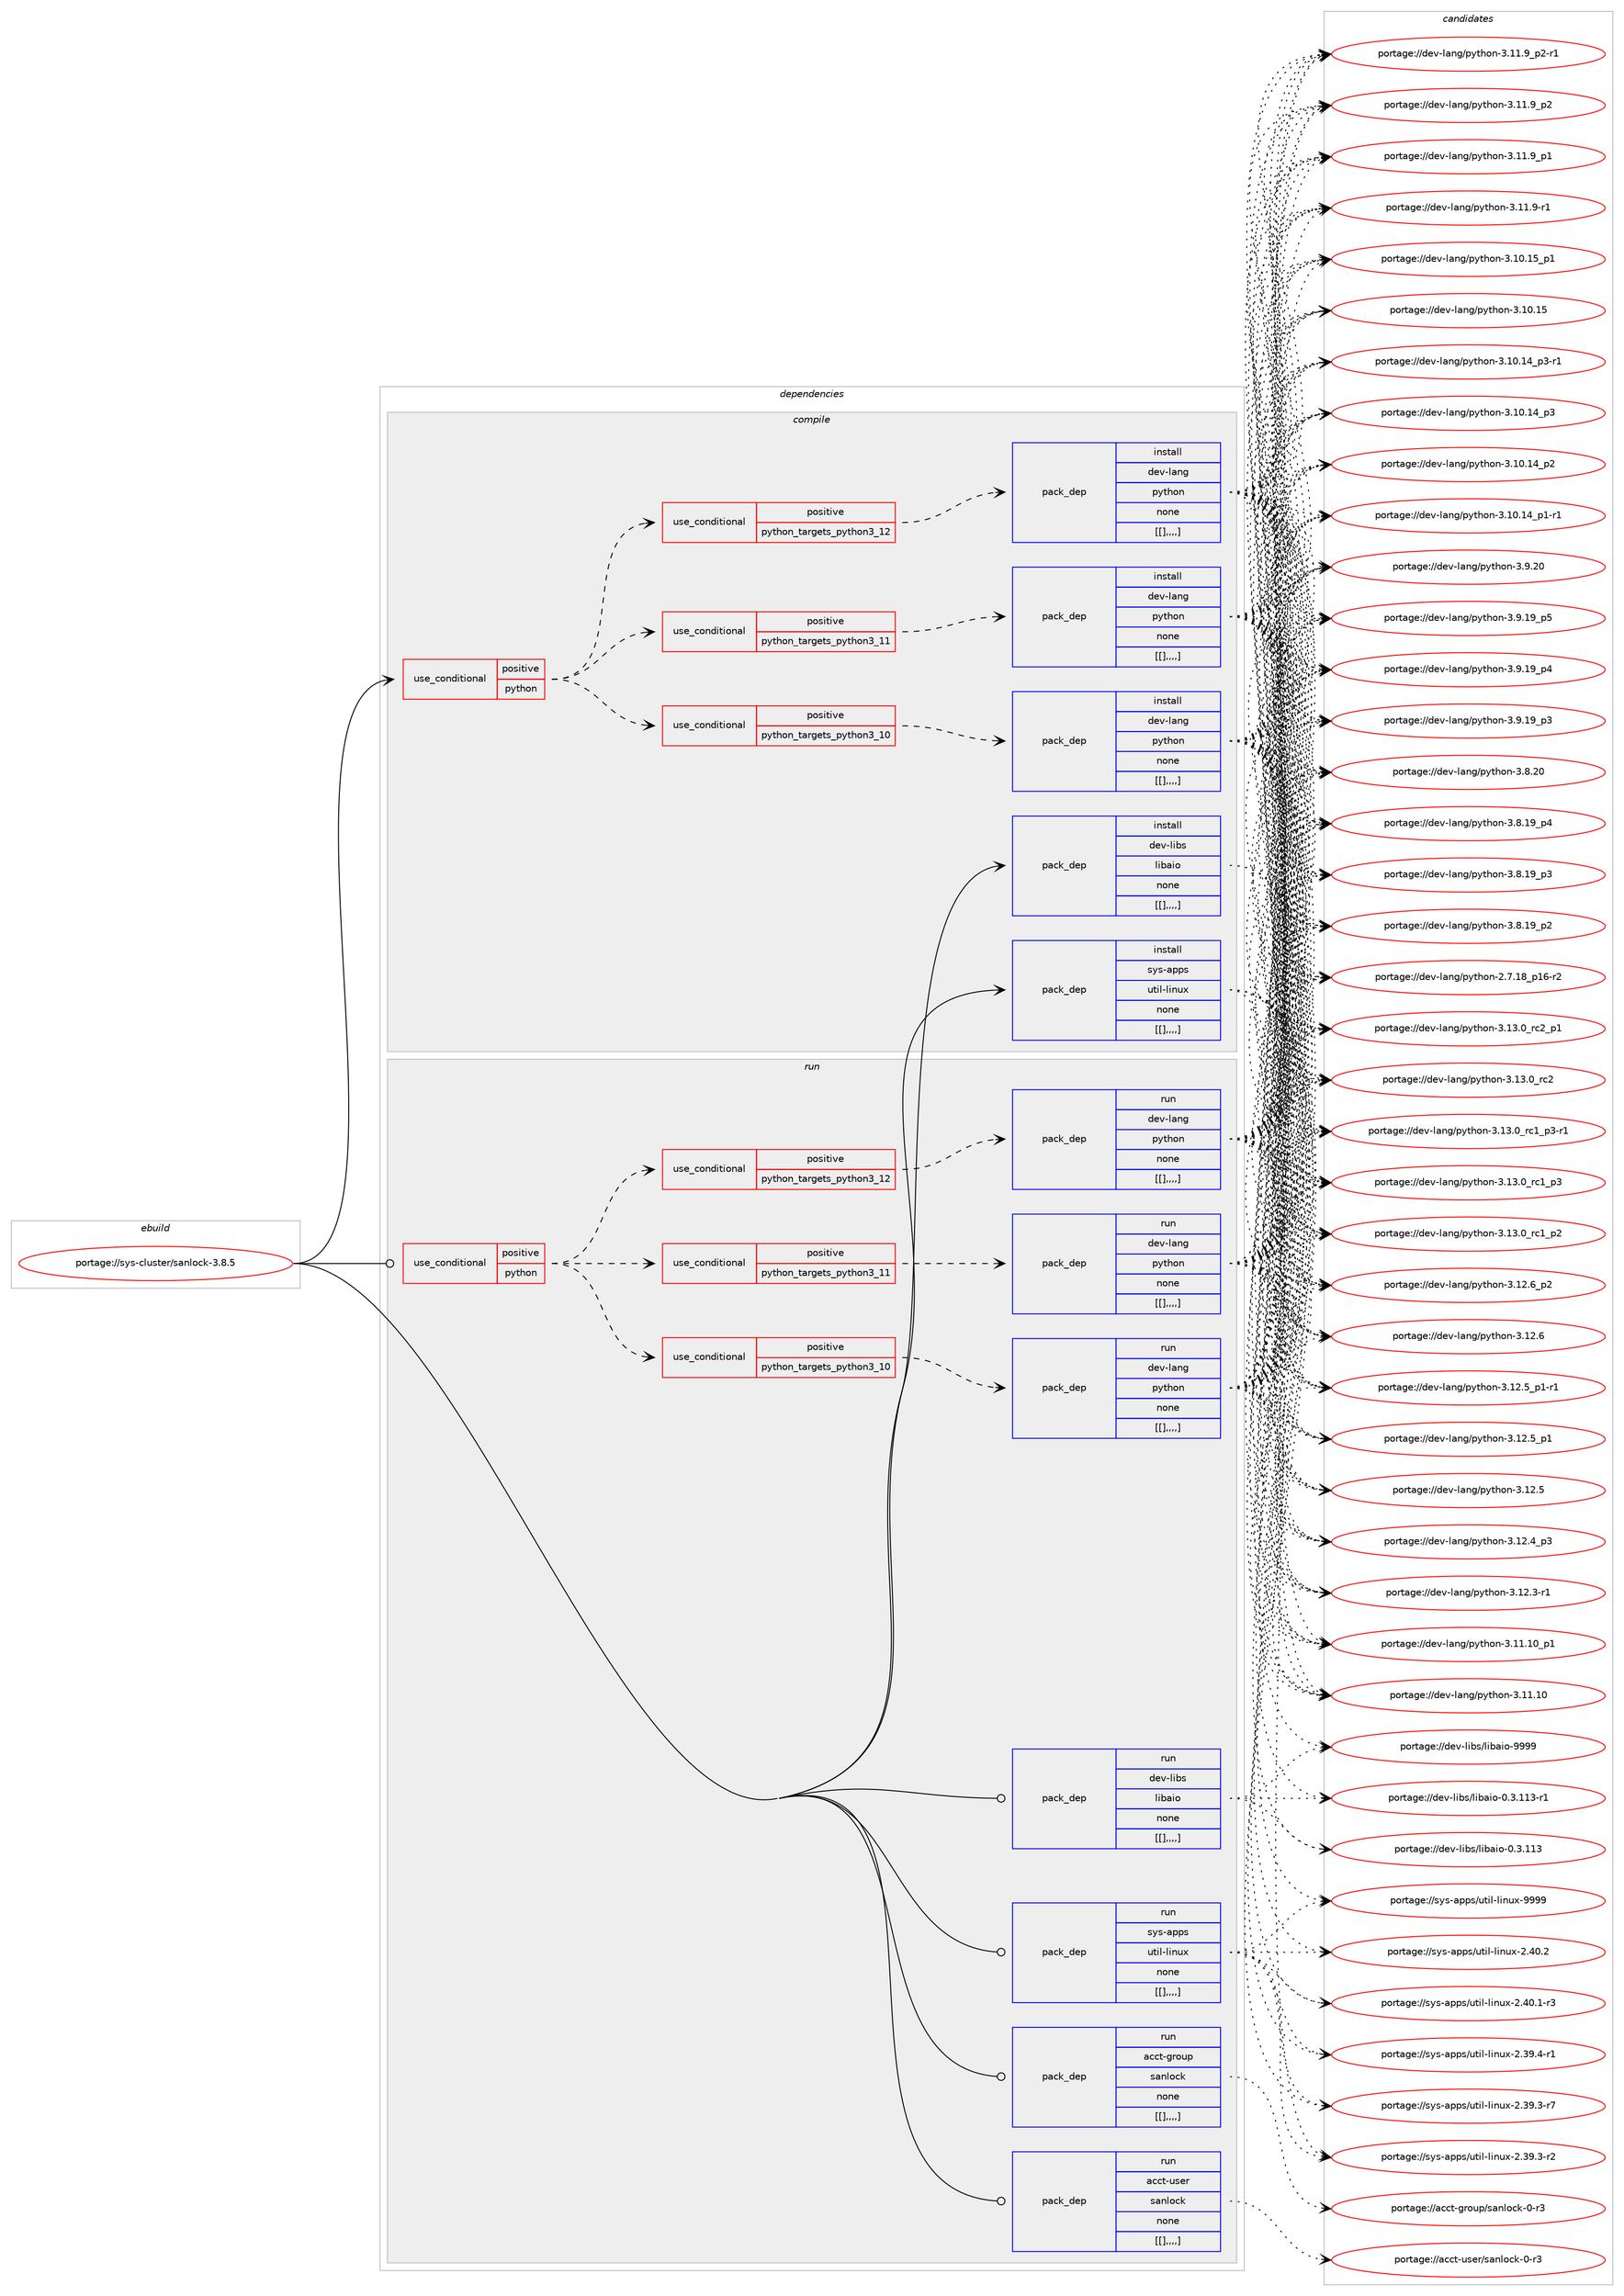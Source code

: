 digraph prolog {

# *************
# Graph options
# *************

newrank=true;
concentrate=true;
compound=true;
graph [rankdir=LR,fontname=Helvetica,fontsize=10,ranksep=1.5];#, ranksep=2.5, nodesep=0.2];
edge  [arrowhead=vee];
node  [fontname=Helvetica,fontsize=10];

# **********
# The ebuild
# **********

subgraph cluster_leftcol {
color=gray;
label=<<i>ebuild</i>>;
id [label="portage://sys-cluster/sanlock-3.8.5", color=red, width=4, href="../sys-cluster/sanlock-3.8.5.svg"];
}

# ****************
# The dependencies
# ****************

subgraph cluster_midcol {
color=gray;
label=<<i>dependencies</i>>;
subgraph cluster_compile {
fillcolor="#eeeeee";
style=filled;
label=<<i>compile</i>>;
subgraph cond9028 {
dependency23929 [label=<<TABLE BORDER="0" CELLBORDER="1" CELLSPACING="0" CELLPADDING="4"><TR><TD ROWSPAN="3" CELLPADDING="10">use_conditional</TD></TR><TR><TD>positive</TD></TR><TR><TD>python</TD></TR></TABLE>>, shape=none, color=red];
subgraph cond9029 {
dependency23930 [label=<<TABLE BORDER="0" CELLBORDER="1" CELLSPACING="0" CELLPADDING="4"><TR><TD ROWSPAN="3" CELLPADDING="10">use_conditional</TD></TR><TR><TD>positive</TD></TR><TR><TD>python_targets_python3_10</TD></TR></TABLE>>, shape=none, color=red];
subgraph pack14837 {
dependency23931 [label=<<TABLE BORDER="0" CELLBORDER="1" CELLSPACING="0" CELLPADDING="4" WIDTH="220"><TR><TD ROWSPAN="6" CELLPADDING="30">pack_dep</TD></TR><TR><TD WIDTH="110">install</TD></TR><TR><TD>dev-lang</TD></TR><TR><TD>python</TD></TR><TR><TD>none</TD></TR><TR><TD>[[],,,,]</TD></TR></TABLE>>, shape=none, color=blue];
}
dependency23930:e -> dependency23931:w [weight=20,style="dashed",arrowhead="vee"];
}
dependency23929:e -> dependency23930:w [weight=20,style="dashed",arrowhead="vee"];
subgraph cond9030 {
dependency23932 [label=<<TABLE BORDER="0" CELLBORDER="1" CELLSPACING="0" CELLPADDING="4"><TR><TD ROWSPAN="3" CELLPADDING="10">use_conditional</TD></TR><TR><TD>positive</TD></TR><TR><TD>python_targets_python3_11</TD></TR></TABLE>>, shape=none, color=red];
subgraph pack14838 {
dependency23933 [label=<<TABLE BORDER="0" CELLBORDER="1" CELLSPACING="0" CELLPADDING="4" WIDTH="220"><TR><TD ROWSPAN="6" CELLPADDING="30">pack_dep</TD></TR><TR><TD WIDTH="110">install</TD></TR><TR><TD>dev-lang</TD></TR><TR><TD>python</TD></TR><TR><TD>none</TD></TR><TR><TD>[[],,,,]</TD></TR></TABLE>>, shape=none, color=blue];
}
dependency23932:e -> dependency23933:w [weight=20,style="dashed",arrowhead="vee"];
}
dependency23929:e -> dependency23932:w [weight=20,style="dashed",arrowhead="vee"];
subgraph cond9031 {
dependency23934 [label=<<TABLE BORDER="0" CELLBORDER="1" CELLSPACING="0" CELLPADDING="4"><TR><TD ROWSPAN="3" CELLPADDING="10">use_conditional</TD></TR><TR><TD>positive</TD></TR><TR><TD>python_targets_python3_12</TD></TR></TABLE>>, shape=none, color=red];
subgraph pack14839 {
dependency23935 [label=<<TABLE BORDER="0" CELLBORDER="1" CELLSPACING="0" CELLPADDING="4" WIDTH="220"><TR><TD ROWSPAN="6" CELLPADDING="30">pack_dep</TD></TR><TR><TD WIDTH="110">install</TD></TR><TR><TD>dev-lang</TD></TR><TR><TD>python</TD></TR><TR><TD>none</TD></TR><TR><TD>[[],,,,]</TD></TR></TABLE>>, shape=none, color=blue];
}
dependency23934:e -> dependency23935:w [weight=20,style="dashed",arrowhead="vee"];
}
dependency23929:e -> dependency23934:w [weight=20,style="dashed",arrowhead="vee"];
}
id:e -> dependency23929:w [weight=20,style="solid",arrowhead="vee"];
subgraph pack14840 {
dependency23936 [label=<<TABLE BORDER="0" CELLBORDER="1" CELLSPACING="0" CELLPADDING="4" WIDTH="220"><TR><TD ROWSPAN="6" CELLPADDING="30">pack_dep</TD></TR><TR><TD WIDTH="110">install</TD></TR><TR><TD>dev-libs</TD></TR><TR><TD>libaio</TD></TR><TR><TD>none</TD></TR><TR><TD>[[],,,,]</TD></TR></TABLE>>, shape=none, color=blue];
}
id:e -> dependency23936:w [weight=20,style="solid",arrowhead="vee"];
subgraph pack14841 {
dependency23937 [label=<<TABLE BORDER="0" CELLBORDER="1" CELLSPACING="0" CELLPADDING="4" WIDTH="220"><TR><TD ROWSPAN="6" CELLPADDING="30">pack_dep</TD></TR><TR><TD WIDTH="110">install</TD></TR><TR><TD>sys-apps</TD></TR><TR><TD>util-linux</TD></TR><TR><TD>none</TD></TR><TR><TD>[[],,,,]</TD></TR></TABLE>>, shape=none, color=blue];
}
id:e -> dependency23937:w [weight=20,style="solid",arrowhead="vee"];
}
subgraph cluster_compileandrun {
fillcolor="#eeeeee";
style=filled;
label=<<i>compile and run</i>>;
}
subgraph cluster_run {
fillcolor="#eeeeee";
style=filled;
label=<<i>run</i>>;
subgraph cond9032 {
dependency23938 [label=<<TABLE BORDER="0" CELLBORDER="1" CELLSPACING="0" CELLPADDING="4"><TR><TD ROWSPAN="3" CELLPADDING="10">use_conditional</TD></TR><TR><TD>positive</TD></TR><TR><TD>python</TD></TR></TABLE>>, shape=none, color=red];
subgraph cond9033 {
dependency23939 [label=<<TABLE BORDER="0" CELLBORDER="1" CELLSPACING="0" CELLPADDING="4"><TR><TD ROWSPAN="3" CELLPADDING="10">use_conditional</TD></TR><TR><TD>positive</TD></TR><TR><TD>python_targets_python3_10</TD></TR></TABLE>>, shape=none, color=red];
subgraph pack14842 {
dependency23940 [label=<<TABLE BORDER="0" CELLBORDER="1" CELLSPACING="0" CELLPADDING="4" WIDTH="220"><TR><TD ROWSPAN="6" CELLPADDING="30">pack_dep</TD></TR><TR><TD WIDTH="110">run</TD></TR><TR><TD>dev-lang</TD></TR><TR><TD>python</TD></TR><TR><TD>none</TD></TR><TR><TD>[[],,,,]</TD></TR></TABLE>>, shape=none, color=blue];
}
dependency23939:e -> dependency23940:w [weight=20,style="dashed",arrowhead="vee"];
}
dependency23938:e -> dependency23939:w [weight=20,style="dashed",arrowhead="vee"];
subgraph cond9034 {
dependency23941 [label=<<TABLE BORDER="0" CELLBORDER="1" CELLSPACING="0" CELLPADDING="4"><TR><TD ROWSPAN="3" CELLPADDING="10">use_conditional</TD></TR><TR><TD>positive</TD></TR><TR><TD>python_targets_python3_11</TD></TR></TABLE>>, shape=none, color=red];
subgraph pack14843 {
dependency23942 [label=<<TABLE BORDER="0" CELLBORDER="1" CELLSPACING="0" CELLPADDING="4" WIDTH="220"><TR><TD ROWSPAN="6" CELLPADDING="30">pack_dep</TD></TR><TR><TD WIDTH="110">run</TD></TR><TR><TD>dev-lang</TD></TR><TR><TD>python</TD></TR><TR><TD>none</TD></TR><TR><TD>[[],,,,]</TD></TR></TABLE>>, shape=none, color=blue];
}
dependency23941:e -> dependency23942:w [weight=20,style="dashed",arrowhead="vee"];
}
dependency23938:e -> dependency23941:w [weight=20,style="dashed",arrowhead="vee"];
subgraph cond9035 {
dependency23943 [label=<<TABLE BORDER="0" CELLBORDER="1" CELLSPACING="0" CELLPADDING="4"><TR><TD ROWSPAN="3" CELLPADDING="10">use_conditional</TD></TR><TR><TD>positive</TD></TR><TR><TD>python_targets_python3_12</TD></TR></TABLE>>, shape=none, color=red];
subgraph pack14844 {
dependency23944 [label=<<TABLE BORDER="0" CELLBORDER="1" CELLSPACING="0" CELLPADDING="4" WIDTH="220"><TR><TD ROWSPAN="6" CELLPADDING="30">pack_dep</TD></TR><TR><TD WIDTH="110">run</TD></TR><TR><TD>dev-lang</TD></TR><TR><TD>python</TD></TR><TR><TD>none</TD></TR><TR><TD>[[],,,,]</TD></TR></TABLE>>, shape=none, color=blue];
}
dependency23943:e -> dependency23944:w [weight=20,style="dashed",arrowhead="vee"];
}
dependency23938:e -> dependency23943:w [weight=20,style="dashed",arrowhead="vee"];
}
id:e -> dependency23938:w [weight=20,style="solid",arrowhead="odot"];
subgraph pack14845 {
dependency23945 [label=<<TABLE BORDER="0" CELLBORDER="1" CELLSPACING="0" CELLPADDING="4" WIDTH="220"><TR><TD ROWSPAN="6" CELLPADDING="30">pack_dep</TD></TR><TR><TD WIDTH="110">run</TD></TR><TR><TD>acct-group</TD></TR><TR><TD>sanlock</TD></TR><TR><TD>none</TD></TR><TR><TD>[[],,,,]</TD></TR></TABLE>>, shape=none, color=blue];
}
id:e -> dependency23945:w [weight=20,style="solid",arrowhead="odot"];
subgraph pack14846 {
dependency23946 [label=<<TABLE BORDER="0" CELLBORDER="1" CELLSPACING="0" CELLPADDING="4" WIDTH="220"><TR><TD ROWSPAN="6" CELLPADDING="30">pack_dep</TD></TR><TR><TD WIDTH="110">run</TD></TR><TR><TD>acct-user</TD></TR><TR><TD>sanlock</TD></TR><TR><TD>none</TD></TR><TR><TD>[[],,,,]</TD></TR></TABLE>>, shape=none, color=blue];
}
id:e -> dependency23946:w [weight=20,style="solid",arrowhead="odot"];
subgraph pack14847 {
dependency23947 [label=<<TABLE BORDER="0" CELLBORDER="1" CELLSPACING="0" CELLPADDING="4" WIDTH="220"><TR><TD ROWSPAN="6" CELLPADDING="30">pack_dep</TD></TR><TR><TD WIDTH="110">run</TD></TR><TR><TD>dev-libs</TD></TR><TR><TD>libaio</TD></TR><TR><TD>none</TD></TR><TR><TD>[[],,,,]</TD></TR></TABLE>>, shape=none, color=blue];
}
id:e -> dependency23947:w [weight=20,style="solid",arrowhead="odot"];
subgraph pack14848 {
dependency23948 [label=<<TABLE BORDER="0" CELLBORDER="1" CELLSPACING="0" CELLPADDING="4" WIDTH="220"><TR><TD ROWSPAN="6" CELLPADDING="30">pack_dep</TD></TR><TR><TD WIDTH="110">run</TD></TR><TR><TD>sys-apps</TD></TR><TR><TD>util-linux</TD></TR><TR><TD>none</TD></TR><TR><TD>[[],,,,]</TD></TR></TABLE>>, shape=none, color=blue];
}
id:e -> dependency23948:w [weight=20,style="solid",arrowhead="odot"];
}
}

# **************
# The candidates
# **************

subgraph cluster_choices {
rank=same;
color=gray;
label=<<i>candidates</i>>;

subgraph choice14837 {
color=black;
nodesep=1;
choice100101118451089711010347112121116104111110455146495146489511499509511249 [label="portage://dev-lang/python-3.13.0_rc2_p1", color=red, width=4,href="../dev-lang/python-3.13.0_rc2_p1.svg"];
choice10010111845108971101034711212111610411111045514649514648951149950 [label="portage://dev-lang/python-3.13.0_rc2", color=red, width=4,href="../dev-lang/python-3.13.0_rc2.svg"];
choice1001011184510897110103471121211161041111104551464951464895114994995112514511449 [label="portage://dev-lang/python-3.13.0_rc1_p3-r1", color=red, width=4,href="../dev-lang/python-3.13.0_rc1_p3-r1.svg"];
choice100101118451089711010347112121116104111110455146495146489511499499511251 [label="portage://dev-lang/python-3.13.0_rc1_p3", color=red, width=4,href="../dev-lang/python-3.13.0_rc1_p3.svg"];
choice100101118451089711010347112121116104111110455146495146489511499499511250 [label="portage://dev-lang/python-3.13.0_rc1_p2", color=red, width=4,href="../dev-lang/python-3.13.0_rc1_p2.svg"];
choice100101118451089711010347112121116104111110455146495046549511250 [label="portage://dev-lang/python-3.12.6_p2", color=red, width=4,href="../dev-lang/python-3.12.6_p2.svg"];
choice10010111845108971101034711212111610411111045514649504654 [label="portage://dev-lang/python-3.12.6", color=red, width=4,href="../dev-lang/python-3.12.6.svg"];
choice1001011184510897110103471121211161041111104551464950465395112494511449 [label="portage://dev-lang/python-3.12.5_p1-r1", color=red, width=4,href="../dev-lang/python-3.12.5_p1-r1.svg"];
choice100101118451089711010347112121116104111110455146495046539511249 [label="portage://dev-lang/python-3.12.5_p1", color=red, width=4,href="../dev-lang/python-3.12.5_p1.svg"];
choice10010111845108971101034711212111610411111045514649504653 [label="portage://dev-lang/python-3.12.5", color=red, width=4,href="../dev-lang/python-3.12.5.svg"];
choice100101118451089711010347112121116104111110455146495046529511251 [label="portage://dev-lang/python-3.12.4_p3", color=red, width=4,href="../dev-lang/python-3.12.4_p3.svg"];
choice100101118451089711010347112121116104111110455146495046514511449 [label="portage://dev-lang/python-3.12.3-r1", color=red, width=4,href="../dev-lang/python-3.12.3-r1.svg"];
choice10010111845108971101034711212111610411111045514649494649489511249 [label="portage://dev-lang/python-3.11.10_p1", color=red, width=4,href="../dev-lang/python-3.11.10_p1.svg"];
choice1001011184510897110103471121211161041111104551464949464948 [label="portage://dev-lang/python-3.11.10", color=red, width=4,href="../dev-lang/python-3.11.10.svg"];
choice1001011184510897110103471121211161041111104551464949465795112504511449 [label="portage://dev-lang/python-3.11.9_p2-r1", color=red, width=4,href="../dev-lang/python-3.11.9_p2-r1.svg"];
choice100101118451089711010347112121116104111110455146494946579511250 [label="portage://dev-lang/python-3.11.9_p2", color=red, width=4,href="../dev-lang/python-3.11.9_p2.svg"];
choice100101118451089711010347112121116104111110455146494946579511249 [label="portage://dev-lang/python-3.11.9_p1", color=red, width=4,href="../dev-lang/python-3.11.9_p1.svg"];
choice100101118451089711010347112121116104111110455146494946574511449 [label="portage://dev-lang/python-3.11.9-r1", color=red, width=4,href="../dev-lang/python-3.11.9-r1.svg"];
choice10010111845108971101034711212111610411111045514649484649539511249 [label="portage://dev-lang/python-3.10.15_p1", color=red, width=4,href="../dev-lang/python-3.10.15_p1.svg"];
choice1001011184510897110103471121211161041111104551464948464953 [label="portage://dev-lang/python-3.10.15", color=red, width=4,href="../dev-lang/python-3.10.15.svg"];
choice100101118451089711010347112121116104111110455146494846495295112514511449 [label="portage://dev-lang/python-3.10.14_p3-r1", color=red, width=4,href="../dev-lang/python-3.10.14_p3-r1.svg"];
choice10010111845108971101034711212111610411111045514649484649529511251 [label="portage://dev-lang/python-3.10.14_p3", color=red, width=4,href="../dev-lang/python-3.10.14_p3.svg"];
choice10010111845108971101034711212111610411111045514649484649529511250 [label="portage://dev-lang/python-3.10.14_p2", color=red, width=4,href="../dev-lang/python-3.10.14_p2.svg"];
choice100101118451089711010347112121116104111110455146494846495295112494511449 [label="portage://dev-lang/python-3.10.14_p1-r1", color=red, width=4,href="../dev-lang/python-3.10.14_p1-r1.svg"];
choice10010111845108971101034711212111610411111045514657465048 [label="portage://dev-lang/python-3.9.20", color=red, width=4,href="../dev-lang/python-3.9.20.svg"];
choice100101118451089711010347112121116104111110455146574649579511253 [label="portage://dev-lang/python-3.9.19_p5", color=red, width=4,href="../dev-lang/python-3.9.19_p5.svg"];
choice100101118451089711010347112121116104111110455146574649579511252 [label="portage://dev-lang/python-3.9.19_p4", color=red, width=4,href="../dev-lang/python-3.9.19_p4.svg"];
choice100101118451089711010347112121116104111110455146574649579511251 [label="portage://dev-lang/python-3.9.19_p3", color=red, width=4,href="../dev-lang/python-3.9.19_p3.svg"];
choice10010111845108971101034711212111610411111045514656465048 [label="portage://dev-lang/python-3.8.20", color=red, width=4,href="../dev-lang/python-3.8.20.svg"];
choice100101118451089711010347112121116104111110455146564649579511252 [label="portage://dev-lang/python-3.8.19_p4", color=red, width=4,href="../dev-lang/python-3.8.19_p4.svg"];
choice100101118451089711010347112121116104111110455146564649579511251 [label="portage://dev-lang/python-3.8.19_p3", color=red, width=4,href="../dev-lang/python-3.8.19_p3.svg"];
choice100101118451089711010347112121116104111110455146564649579511250 [label="portage://dev-lang/python-3.8.19_p2", color=red, width=4,href="../dev-lang/python-3.8.19_p2.svg"];
choice100101118451089711010347112121116104111110455046554649569511249544511450 [label="portage://dev-lang/python-2.7.18_p16-r2", color=red, width=4,href="../dev-lang/python-2.7.18_p16-r2.svg"];
dependency23931:e -> choice100101118451089711010347112121116104111110455146495146489511499509511249:w [style=dotted,weight="100"];
dependency23931:e -> choice10010111845108971101034711212111610411111045514649514648951149950:w [style=dotted,weight="100"];
dependency23931:e -> choice1001011184510897110103471121211161041111104551464951464895114994995112514511449:w [style=dotted,weight="100"];
dependency23931:e -> choice100101118451089711010347112121116104111110455146495146489511499499511251:w [style=dotted,weight="100"];
dependency23931:e -> choice100101118451089711010347112121116104111110455146495146489511499499511250:w [style=dotted,weight="100"];
dependency23931:e -> choice100101118451089711010347112121116104111110455146495046549511250:w [style=dotted,weight="100"];
dependency23931:e -> choice10010111845108971101034711212111610411111045514649504654:w [style=dotted,weight="100"];
dependency23931:e -> choice1001011184510897110103471121211161041111104551464950465395112494511449:w [style=dotted,weight="100"];
dependency23931:e -> choice100101118451089711010347112121116104111110455146495046539511249:w [style=dotted,weight="100"];
dependency23931:e -> choice10010111845108971101034711212111610411111045514649504653:w [style=dotted,weight="100"];
dependency23931:e -> choice100101118451089711010347112121116104111110455146495046529511251:w [style=dotted,weight="100"];
dependency23931:e -> choice100101118451089711010347112121116104111110455146495046514511449:w [style=dotted,weight="100"];
dependency23931:e -> choice10010111845108971101034711212111610411111045514649494649489511249:w [style=dotted,weight="100"];
dependency23931:e -> choice1001011184510897110103471121211161041111104551464949464948:w [style=dotted,weight="100"];
dependency23931:e -> choice1001011184510897110103471121211161041111104551464949465795112504511449:w [style=dotted,weight="100"];
dependency23931:e -> choice100101118451089711010347112121116104111110455146494946579511250:w [style=dotted,weight="100"];
dependency23931:e -> choice100101118451089711010347112121116104111110455146494946579511249:w [style=dotted,weight="100"];
dependency23931:e -> choice100101118451089711010347112121116104111110455146494946574511449:w [style=dotted,weight="100"];
dependency23931:e -> choice10010111845108971101034711212111610411111045514649484649539511249:w [style=dotted,weight="100"];
dependency23931:e -> choice1001011184510897110103471121211161041111104551464948464953:w [style=dotted,weight="100"];
dependency23931:e -> choice100101118451089711010347112121116104111110455146494846495295112514511449:w [style=dotted,weight="100"];
dependency23931:e -> choice10010111845108971101034711212111610411111045514649484649529511251:w [style=dotted,weight="100"];
dependency23931:e -> choice10010111845108971101034711212111610411111045514649484649529511250:w [style=dotted,weight="100"];
dependency23931:e -> choice100101118451089711010347112121116104111110455146494846495295112494511449:w [style=dotted,weight="100"];
dependency23931:e -> choice10010111845108971101034711212111610411111045514657465048:w [style=dotted,weight="100"];
dependency23931:e -> choice100101118451089711010347112121116104111110455146574649579511253:w [style=dotted,weight="100"];
dependency23931:e -> choice100101118451089711010347112121116104111110455146574649579511252:w [style=dotted,weight="100"];
dependency23931:e -> choice100101118451089711010347112121116104111110455146574649579511251:w [style=dotted,weight="100"];
dependency23931:e -> choice10010111845108971101034711212111610411111045514656465048:w [style=dotted,weight="100"];
dependency23931:e -> choice100101118451089711010347112121116104111110455146564649579511252:w [style=dotted,weight="100"];
dependency23931:e -> choice100101118451089711010347112121116104111110455146564649579511251:w [style=dotted,weight="100"];
dependency23931:e -> choice100101118451089711010347112121116104111110455146564649579511250:w [style=dotted,weight="100"];
dependency23931:e -> choice100101118451089711010347112121116104111110455046554649569511249544511450:w [style=dotted,weight="100"];
}
subgraph choice14838 {
color=black;
nodesep=1;
choice100101118451089711010347112121116104111110455146495146489511499509511249 [label="portage://dev-lang/python-3.13.0_rc2_p1", color=red, width=4,href="../dev-lang/python-3.13.0_rc2_p1.svg"];
choice10010111845108971101034711212111610411111045514649514648951149950 [label="portage://dev-lang/python-3.13.0_rc2", color=red, width=4,href="../dev-lang/python-3.13.0_rc2.svg"];
choice1001011184510897110103471121211161041111104551464951464895114994995112514511449 [label="portage://dev-lang/python-3.13.0_rc1_p3-r1", color=red, width=4,href="../dev-lang/python-3.13.0_rc1_p3-r1.svg"];
choice100101118451089711010347112121116104111110455146495146489511499499511251 [label="portage://dev-lang/python-3.13.0_rc1_p3", color=red, width=4,href="../dev-lang/python-3.13.0_rc1_p3.svg"];
choice100101118451089711010347112121116104111110455146495146489511499499511250 [label="portage://dev-lang/python-3.13.0_rc1_p2", color=red, width=4,href="../dev-lang/python-3.13.0_rc1_p2.svg"];
choice100101118451089711010347112121116104111110455146495046549511250 [label="portage://dev-lang/python-3.12.6_p2", color=red, width=4,href="../dev-lang/python-3.12.6_p2.svg"];
choice10010111845108971101034711212111610411111045514649504654 [label="portage://dev-lang/python-3.12.6", color=red, width=4,href="../dev-lang/python-3.12.6.svg"];
choice1001011184510897110103471121211161041111104551464950465395112494511449 [label="portage://dev-lang/python-3.12.5_p1-r1", color=red, width=4,href="../dev-lang/python-3.12.5_p1-r1.svg"];
choice100101118451089711010347112121116104111110455146495046539511249 [label="portage://dev-lang/python-3.12.5_p1", color=red, width=4,href="../dev-lang/python-3.12.5_p1.svg"];
choice10010111845108971101034711212111610411111045514649504653 [label="portage://dev-lang/python-3.12.5", color=red, width=4,href="../dev-lang/python-3.12.5.svg"];
choice100101118451089711010347112121116104111110455146495046529511251 [label="portage://dev-lang/python-3.12.4_p3", color=red, width=4,href="../dev-lang/python-3.12.4_p3.svg"];
choice100101118451089711010347112121116104111110455146495046514511449 [label="portage://dev-lang/python-3.12.3-r1", color=red, width=4,href="../dev-lang/python-3.12.3-r1.svg"];
choice10010111845108971101034711212111610411111045514649494649489511249 [label="portage://dev-lang/python-3.11.10_p1", color=red, width=4,href="../dev-lang/python-3.11.10_p1.svg"];
choice1001011184510897110103471121211161041111104551464949464948 [label="portage://dev-lang/python-3.11.10", color=red, width=4,href="../dev-lang/python-3.11.10.svg"];
choice1001011184510897110103471121211161041111104551464949465795112504511449 [label="portage://dev-lang/python-3.11.9_p2-r1", color=red, width=4,href="../dev-lang/python-3.11.9_p2-r1.svg"];
choice100101118451089711010347112121116104111110455146494946579511250 [label="portage://dev-lang/python-3.11.9_p2", color=red, width=4,href="../dev-lang/python-3.11.9_p2.svg"];
choice100101118451089711010347112121116104111110455146494946579511249 [label="portage://dev-lang/python-3.11.9_p1", color=red, width=4,href="../dev-lang/python-3.11.9_p1.svg"];
choice100101118451089711010347112121116104111110455146494946574511449 [label="portage://dev-lang/python-3.11.9-r1", color=red, width=4,href="../dev-lang/python-3.11.9-r1.svg"];
choice10010111845108971101034711212111610411111045514649484649539511249 [label="portage://dev-lang/python-3.10.15_p1", color=red, width=4,href="../dev-lang/python-3.10.15_p1.svg"];
choice1001011184510897110103471121211161041111104551464948464953 [label="portage://dev-lang/python-3.10.15", color=red, width=4,href="../dev-lang/python-3.10.15.svg"];
choice100101118451089711010347112121116104111110455146494846495295112514511449 [label="portage://dev-lang/python-3.10.14_p3-r1", color=red, width=4,href="../dev-lang/python-3.10.14_p3-r1.svg"];
choice10010111845108971101034711212111610411111045514649484649529511251 [label="portage://dev-lang/python-3.10.14_p3", color=red, width=4,href="../dev-lang/python-3.10.14_p3.svg"];
choice10010111845108971101034711212111610411111045514649484649529511250 [label="portage://dev-lang/python-3.10.14_p2", color=red, width=4,href="../dev-lang/python-3.10.14_p2.svg"];
choice100101118451089711010347112121116104111110455146494846495295112494511449 [label="portage://dev-lang/python-3.10.14_p1-r1", color=red, width=4,href="../dev-lang/python-3.10.14_p1-r1.svg"];
choice10010111845108971101034711212111610411111045514657465048 [label="portage://dev-lang/python-3.9.20", color=red, width=4,href="../dev-lang/python-3.9.20.svg"];
choice100101118451089711010347112121116104111110455146574649579511253 [label="portage://dev-lang/python-3.9.19_p5", color=red, width=4,href="../dev-lang/python-3.9.19_p5.svg"];
choice100101118451089711010347112121116104111110455146574649579511252 [label="portage://dev-lang/python-3.9.19_p4", color=red, width=4,href="../dev-lang/python-3.9.19_p4.svg"];
choice100101118451089711010347112121116104111110455146574649579511251 [label="portage://dev-lang/python-3.9.19_p3", color=red, width=4,href="../dev-lang/python-3.9.19_p3.svg"];
choice10010111845108971101034711212111610411111045514656465048 [label="portage://dev-lang/python-3.8.20", color=red, width=4,href="../dev-lang/python-3.8.20.svg"];
choice100101118451089711010347112121116104111110455146564649579511252 [label="portage://dev-lang/python-3.8.19_p4", color=red, width=4,href="../dev-lang/python-3.8.19_p4.svg"];
choice100101118451089711010347112121116104111110455146564649579511251 [label="portage://dev-lang/python-3.8.19_p3", color=red, width=4,href="../dev-lang/python-3.8.19_p3.svg"];
choice100101118451089711010347112121116104111110455146564649579511250 [label="portage://dev-lang/python-3.8.19_p2", color=red, width=4,href="../dev-lang/python-3.8.19_p2.svg"];
choice100101118451089711010347112121116104111110455046554649569511249544511450 [label="portage://dev-lang/python-2.7.18_p16-r2", color=red, width=4,href="../dev-lang/python-2.7.18_p16-r2.svg"];
dependency23933:e -> choice100101118451089711010347112121116104111110455146495146489511499509511249:w [style=dotted,weight="100"];
dependency23933:e -> choice10010111845108971101034711212111610411111045514649514648951149950:w [style=dotted,weight="100"];
dependency23933:e -> choice1001011184510897110103471121211161041111104551464951464895114994995112514511449:w [style=dotted,weight="100"];
dependency23933:e -> choice100101118451089711010347112121116104111110455146495146489511499499511251:w [style=dotted,weight="100"];
dependency23933:e -> choice100101118451089711010347112121116104111110455146495146489511499499511250:w [style=dotted,weight="100"];
dependency23933:e -> choice100101118451089711010347112121116104111110455146495046549511250:w [style=dotted,weight="100"];
dependency23933:e -> choice10010111845108971101034711212111610411111045514649504654:w [style=dotted,weight="100"];
dependency23933:e -> choice1001011184510897110103471121211161041111104551464950465395112494511449:w [style=dotted,weight="100"];
dependency23933:e -> choice100101118451089711010347112121116104111110455146495046539511249:w [style=dotted,weight="100"];
dependency23933:e -> choice10010111845108971101034711212111610411111045514649504653:w [style=dotted,weight="100"];
dependency23933:e -> choice100101118451089711010347112121116104111110455146495046529511251:w [style=dotted,weight="100"];
dependency23933:e -> choice100101118451089711010347112121116104111110455146495046514511449:w [style=dotted,weight="100"];
dependency23933:e -> choice10010111845108971101034711212111610411111045514649494649489511249:w [style=dotted,weight="100"];
dependency23933:e -> choice1001011184510897110103471121211161041111104551464949464948:w [style=dotted,weight="100"];
dependency23933:e -> choice1001011184510897110103471121211161041111104551464949465795112504511449:w [style=dotted,weight="100"];
dependency23933:e -> choice100101118451089711010347112121116104111110455146494946579511250:w [style=dotted,weight="100"];
dependency23933:e -> choice100101118451089711010347112121116104111110455146494946579511249:w [style=dotted,weight="100"];
dependency23933:e -> choice100101118451089711010347112121116104111110455146494946574511449:w [style=dotted,weight="100"];
dependency23933:e -> choice10010111845108971101034711212111610411111045514649484649539511249:w [style=dotted,weight="100"];
dependency23933:e -> choice1001011184510897110103471121211161041111104551464948464953:w [style=dotted,weight="100"];
dependency23933:e -> choice100101118451089711010347112121116104111110455146494846495295112514511449:w [style=dotted,weight="100"];
dependency23933:e -> choice10010111845108971101034711212111610411111045514649484649529511251:w [style=dotted,weight="100"];
dependency23933:e -> choice10010111845108971101034711212111610411111045514649484649529511250:w [style=dotted,weight="100"];
dependency23933:e -> choice100101118451089711010347112121116104111110455146494846495295112494511449:w [style=dotted,weight="100"];
dependency23933:e -> choice10010111845108971101034711212111610411111045514657465048:w [style=dotted,weight="100"];
dependency23933:e -> choice100101118451089711010347112121116104111110455146574649579511253:w [style=dotted,weight="100"];
dependency23933:e -> choice100101118451089711010347112121116104111110455146574649579511252:w [style=dotted,weight="100"];
dependency23933:e -> choice100101118451089711010347112121116104111110455146574649579511251:w [style=dotted,weight="100"];
dependency23933:e -> choice10010111845108971101034711212111610411111045514656465048:w [style=dotted,weight="100"];
dependency23933:e -> choice100101118451089711010347112121116104111110455146564649579511252:w [style=dotted,weight="100"];
dependency23933:e -> choice100101118451089711010347112121116104111110455146564649579511251:w [style=dotted,weight="100"];
dependency23933:e -> choice100101118451089711010347112121116104111110455146564649579511250:w [style=dotted,weight="100"];
dependency23933:e -> choice100101118451089711010347112121116104111110455046554649569511249544511450:w [style=dotted,weight="100"];
}
subgraph choice14839 {
color=black;
nodesep=1;
choice100101118451089711010347112121116104111110455146495146489511499509511249 [label="portage://dev-lang/python-3.13.0_rc2_p1", color=red, width=4,href="../dev-lang/python-3.13.0_rc2_p1.svg"];
choice10010111845108971101034711212111610411111045514649514648951149950 [label="portage://dev-lang/python-3.13.0_rc2", color=red, width=4,href="../dev-lang/python-3.13.0_rc2.svg"];
choice1001011184510897110103471121211161041111104551464951464895114994995112514511449 [label="portage://dev-lang/python-3.13.0_rc1_p3-r1", color=red, width=4,href="../dev-lang/python-3.13.0_rc1_p3-r1.svg"];
choice100101118451089711010347112121116104111110455146495146489511499499511251 [label="portage://dev-lang/python-3.13.0_rc1_p3", color=red, width=4,href="../dev-lang/python-3.13.0_rc1_p3.svg"];
choice100101118451089711010347112121116104111110455146495146489511499499511250 [label="portage://dev-lang/python-3.13.0_rc1_p2", color=red, width=4,href="../dev-lang/python-3.13.0_rc1_p2.svg"];
choice100101118451089711010347112121116104111110455146495046549511250 [label="portage://dev-lang/python-3.12.6_p2", color=red, width=4,href="../dev-lang/python-3.12.6_p2.svg"];
choice10010111845108971101034711212111610411111045514649504654 [label="portage://dev-lang/python-3.12.6", color=red, width=4,href="../dev-lang/python-3.12.6.svg"];
choice1001011184510897110103471121211161041111104551464950465395112494511449 [label="portage://dev-lang/python-3.12.5_p1-r1", color=red, width=4,href="../dev-lang/python-3.12.5_p1-r1.svg"];
choice100101118451089711010347112121116104111110455146495046539511249 [label="portage://dev-lang/python-3.12.5_p1", color=red, width=4,href="../dev-lang/python-3.12.5_p1.svg"];
choice10010111845108971101034711212111610411111045514649504653 [label="portage://dev-lang/python-3.12.5", color=red, width=4,href="../dev-lang/python-3.12.5.svg"];
choice100101118451089711010347112121116104111110455146495046529511251 [label="portage://dev-lang/python-3.12.4_p3", color=red, width=4,href="../dev-lang/python-3.12.4_p3.svg"];
choice100101118451089711010347112121116104111110455146495046514511449 [label="portage://dev-lang/python-3.12.3-r1", color=red, width=4,href="../dev-lang/python-3.12.3-r1.svg"];
choice10010111845108971101034711212111610411111045514649494649489511249 [label="portage://dev-lang/python-3.11.10_p1", color=red, width=4,href="../dev-lang/python-3.11.10_p1.svg"];
choice1001011184510897110103471121211161041111104551464949464948 [label="portage://dev-lang/python-3.11.10", color=red, width=4,href="../dev-lang/python-3.11.10.svg"];
choice1001011184510897110103471121211161041111104551464949465795112504511449 [label="portage://dev-lang/python-3.11.9_p2-r1", color=red, width=4,href="../dev-lang/python-3.11.9_p2-r1.svg"];
choice100101118451089711010347112121116104111110455146494946579511250 [label="portage://dev-lang/python-3.11.9_p2", color=red, width=4,href="../dev-lang/python-3.11.9_p2.svg"];
choice100101118451089711010347112121116104111110455146494946579511249 [label="portage://dev-lang/python-3.11.9_p1", color=red, width=4,href="../dev-lang/python-3.11.9_p1.svg"];
choice100101118451089711010347112121116104111110455146494946574511449 [label="portage://dev-lang/python-3.11.9-r1", color=red, width=4,href="../dev-lang/python-3.11.9-r1.svg"];
choice10010111845108971101034711212111610411111045514649484649539511249 [label="portage://dev-lang/python-3.10.15_p1", color=red, width=4,href="../dev-lang/python-3.10.15_p1.svg"];
choice1001011184510897110103471121211161041111104551464948464953 [label="portage://dev-lang/python-3.10.15", color=red, width=4,href="../dev-lang/python-3.10.15.svg"];
choice100101118451089711010347112121116104111110455146494846495295112514511449 [label="portage://dev-lang/python-3.10.14_p3-r1", color=red, width=4,href="../dev-lang/python-3.10.14_p3-r1.svg"];
choice10010111845108971101034711212111610411111045514649484649529511251 [label="portage://dev-lang/python-3.10.14_p3", color=red, width=4,href="../dev-lang/python-3.10.14_p3.svg"];
choice10010111845108971101034711212111610411111045514649484649529511250 [label="portage://dev-lang/python-3.10.14_p2", color=red, width=4,href="../dev-lang/python-3.10.14_p2.svg"];
choice100101118451089711010347112121116104111110455146494846495295112494511449 [label="portage://dev-lang/python-3.10.14_p1-r1", color=red, width=4,href="../dev-lang/python-3.10.14_p1-r1.svg"];
choice10010111845108971101034711212111610411111045514657465048 [label="portage://dev-lang/python-3.9.20", color=red, width=4,href="../dev-lang/python-3.9.20.svg"];
choice100101118451089711010347112121116104111110455146574649579511253 [label="portage://dev-lang/python-3.9.19_p5", color=red, width=4,href="../dev-lang/python-3.9.19_p5.svg"];
choice100101118451089711010347112121116104111110455146574649579511252 [label="portage://dev-lang/python-3.9.19_p4", color=red, width=4,href="../dev-lang/python-3.9.19_p4.svg"];
choice100101118451089711010347112121116104111110455146574649579511251 [label="portage://dev-lang/python-3.9.19_p3", color=red, width=4,href="../dev-lang/python-3.9.19_p3.svg"];
choice10010111845108971101034711212111610411111045514656465048 [label="portage://dev-lang/python-3.8.20", color=red, width=4,href="../dev-lang/python-3.8.20.svg"];
choice100101118451089711010347112121116104111110455146564649579511252 [label="portage://dev-lang/python-3.8.19_p4", color=red, width=4,href="../dev-lang/python-3.8.19_p4.svg"];
choice100101118451089711010347112121116104111110455146564649579511251 [label="portage://dev-lang/python-3.8.19_p3", color=red, width=4,href="../dev-lang/python-3.8.19_p3.svg"];
choice100101118451089711010347112121116104111110455146564649579511250 [label="portage://dev-lang/python-3.8.19_p2", color=red, width=4,href="../dev-lang/python-3.8.19_p2.svg"];
choice100101118451089711010347112121116104111110455046554649569511249544511450 [label="portage://dev-lang/python-2.7.18_p16-r2", color=red, width=4,href="../dev-lang/python-2.7.18_p16-r2.svg"];
dependency23935:e -> choice100101118451089711010347112121116104111110455146495146489511499509511249:w [style=dotted,weight="100"];
dependency23935:e -> choice10010111845108971101034711212111610411111045514649514648951149950:w [style=dotted,weight="100"];
dependency23935:e -> choice1001011184510897110103471121211161041111104551464951464895114994995112514511449:w [style=dotted,weight="100"];
dependency23935:e -> choice100101118451089711010347112121116104111110455146495146489511499499511251:w [style=dotted,weight="100"];
dependency23935:e -> choice100101118451089711010347112121116104111110455146495146489511499499511250:w [style=dotted,weight="100"];
dependency23935:e -> choice100101118451089711010347112121116104111110455146495046549511250:w [style=dotted,weight="100"];
dependency23935:e -> choice10010111845108971101034711212111610411111045514649504654:w [style=dotted,weight="100"];
dependency23935:e -> choice1001011184510897110103471121211161041111104551464950465395112494511449:w [style=dotted,weight="100"];
dependency23935:e -> choice100101118451089711010347112121116104111110455146495046539511249:w [style=dotted,weight="100"];
dependency23935:e -> choice10010111845108971101034711212111610411111045514649504653:w [style=dotted,weight="100"];
dependency23935:e -> choice100101118451089711010347112121116104111110455146495046529511251:w [style=dotted,weight="100"];
dependency23935:e -> choice100101118451089711010347112121116104111110455146495046514511449:w [style=dotted,weight="100"];
dependency23935:e -> choice10010111845108971101034711212111610411111045514649494649489511249:w [style=dotted,weight="100"];
dependency23935:e -> choice1001011184510897110103471121211161041111104551464949464948:w [style=dotted,weight="100"];
dependency23935:e -> choice1001011184510897110103471121211161041111104551464949465795112504511449:w [style=dotted,weight="100"];
dependency23935:e -> choice100101118451089711010347112121116104111110455146494946579511250:w [style=dotted,weight="100"];
dependency23935:e -> choice100101118451089711010347112121116104111110455146494946579511249:w [style=dotted,weight="100"];
dependency23935:e -> choice100101118451089711010347112121116104111110455146494946574511449:w [style=dotted,weight="100"];
dependency23935:e -> choice10010111845108971101034711212111610411111045514649484649539511249:w [style=dotted,weight="100"];
dependency23935:e -> choice1001011184510897110103471121211161041111104551464948464953:w [style=dotted,weight="100"];
dependency23935:e -> choice100101118451089711010347112121116104111110455146494846495295112514511449:w [style=dotted,weight="100"];
dependency23935:e -> choice10010111845108971101034711212111610411111045514649484649529511251:w [style=dotted,weight="100"];
dependency23935:e -> choice10010111845108971101034711212111610411111045514649484649529511250:w [style=dotted,weight="100"];
dependency23935:e -> choice100101118451089711010347112121116104111110455146494846495295112494511449:w [style=dotted,weight="100"];
dependency23935:e -> choice10010111845108971101034711212111610411111045514657465048:w [style=dotted,weight="100"];
dependency23935:e -> choice100101118451089711010347112121116104111110455146574649579511253:w [style=dotted,weight="100"];
dependency23935:e -> choice100101118451089711010347112121116104111110455146574649579511252:w [style=dotted,weight="100"];
dependency23935:e -> choice100101118451089711010347112121116104111110455146574649579511251:w [style=dotted,weight="100"];
dependency23935:e -> choice10010111845108971101034711212111610411111045514656465048:w [style=dotted,weight="100"];
dependency23935:e -> choice100101118451089711010347112121116104111110455146564649579511252:w [style=dotted,weight="100"];
dependency23935:e -> choice100101118451089711010347112121116104111110455146564649579511251:w [style=dotted,weight="100"];
dependency23935:e -> choice100101118451089711010347112121116104111110455146564649579511250:w [style=dotted,weight="100"];
dependency23935:e -> choice100101118451089711010347112121116104111110455046554649569511249544511450:w [style=dotted,weight="100"];
}
subgraph choice14840 {
color=black;
nodesep=1;
choice10010111845108105981154710810598971051114557575757 [label="portage://dev-libs/libaio-9999", color=red, width=4,href="../dev-libs/libaio-9999.svg"];
choice100101118451081059811547108105989710511145484651464949514511449 [label="portage://dev-libs/libaio-0.3.113-r1", color=red, width=4,href="../dev-libs/libaio-0.3.113-r1.svg"];
choice10010111845108105981154710810598971051114548465146494951 [label="portage://dev-libs/libaio-0.3.113", color=red, width=4,href="../dev-libs/libaio-0.3.113.svg"];
dependency23936:e -> choice10010111845108105981154710810598971051114557575757:w [style=dotted,weight="100"];
dependency23936:e -> choice100101118451081059811547108105989710511145484651464949514511449:w [style=dotted,weight="100"];
dependency23936:e -> choice10010111845108105981154710810598971051114548465146494951:w [style=dotted,weight="100"];
}
subgraph choice14841 {
color=black;
nodesep=1;
choice115121115459711211211547117116105108451081051101171204557575757 [label="portage://sys-apps/util-linux-9999", color=red, width=4,href="../sys-apps/util-linux-9999.svg"];
choice1151211154597112112115471171161051084510810511011712045504652484650 [label="portage://sys-apps/util-linux-2.40.2", color=red, width=4,href="../sys-apps/util-linux-2.40.2.svg"];
choice11512111545971121121154711711610510845108105110117120455046524846494511451 [label="portage://sys-apps/util-linux-2.40.1-r3", color=red, width=4,href="../sys-apps/util-linux-2.40.1-r3.svg"];
choice11512111545971121121154711711610510845108105110117120455046515746524511449 [label="portage://sys-apps/util-linux-2.39.4-r1", color=red, width=4,href="../sys-apps/util-linux-2.39.4-r1.svg"];
choice11512111545971121121154711711610510845108105110117120455046515746514511455 [label="portage://sys-apps/util-linux-2.39.3-r7", color=red, width=4,href="../sys-apps/util-linux-2.39.3-r7.svg"];
choice11512111545971121121154711711610510845108105110117120455046515746514511450 [label="portage://sys-apps/util-linux-2.39.3-r2", color=red, width=4,href="../sys-apps/util-linux-2.39.3-r2.svg"];
dependency23937:e -> choice115121115459711211211547117116105108451081051101171204557575757:w [style=dotted,weight="100"];
dependency23937:e -> choice1151211154597112112115471171161051084510810511011712045504652484650:w [style=dotted,weight="100"];
dependency23937:e -> choice11512111545971121121154711711610510845108105110117120455046524846494511451:w [style=dotted,weight="100"];
dependency23937:e -> choice11512111545971121121154711711610510845108105110117120455046515746524511449:w [style=dotted,weight="100"];
dependency23937:e -> choice11512111545971121121154711711610510845108105110117120455046515746514511455:w [style=dotted,weight="100"];
dependency23937:e -> choice11512111545971121121154711711610510845108105110117120455046515746514511450:w [style=dotted,weight="100"];
}
subgraph choice14842 {
color=black;
nodesep=1;
choice100101118451089711010347112121116104111110455146495146489511499509511249 [label="portage://dev-lang/python-3.13.0_rc2_p1", color=red, width=4,href="../dev-lang/python-3.13.0_rc2_p1.svg"];
choice10010111845108971101034711212111610411111045514649514648951149950 [label="portage://dev-lang/python-3.13.0_rc2", color=red, width=4,href="../dev-lang/python-3.13.0_rc2.svg"];
choice1001011184510897110103471121211161041111104551464951464895114994995112514511449 [label="portage://dev-lang/python-3.13.0_rc1_p3-r1", color=red, width=4,href="../dev-lang/python-3.13.0_rc1_p3-r1.svg"];
choice100101118451089711010347112121116104111110455146495146489511499499511251 [label="portage://dev-lang/python-3.13.0_rc1_p3", color=red, width=4,href="../dev-lang/python-3.13.0_rc1_p3.svg"];
choice100101118451089711010347112121116104111110455146495146489511499499511250 [label="portage://dev-lang/python-3.13.0_rc1_p2", color=red, width=4,href="../dev-lang/python-3.13.0_rc1_p2.svg"];
choice100101118451089711010347112121116104111110455146495046549511250 [label="portage://dev-lang/python-3.12.6_p2", color=red, width=4,href="../dev-lang/python-3.12.6_p2.svg"];
choice10010111845108971101034711212111610411111045514649504654 [label="portage://dev-lang/python-3.12.6", color=red, width=4,href="../dev-lang/python-3.12.6.svg"];
choice1001011184510897110103471121211161041111104551464950465395112494511449 [label="portage://dev-lang/python-3.12.5_p1-r1", color=red, width=4,href="../dev-lang/python-3.12.5_p1-r1.svg"];
choice100101118451089711010347112121116104111110455146495046539511249 [label="portage://dev-lang/python-3.12.5_p1", color=red, width=4,href="../dev-lang/python-3.12.5_p1.svg"];
choice10010111845108971101034711212111610411111045514649504653 [label="portage://dev-lang/python-3.12.5", color=red, width=4,href="../dev-lang/python-3.12.5.svg"];
choice100101118451089711010347112121116104111110455146495046529511251 [label="portage://dev-lang/python-3.12.4_p3", color=red, width=4,href="../dev-lang/python-3.12.4_p3.svg"];
choice100101118451089711010347112121116104111110455146495046514511449 [label="portage://dev-lang/python-3.12.3-r1", color=red, width=4,href="../dev-lang/python-3.12.3-r1.svg"];
choice10010111845108971101034711212111610411111045514649494649489511249 [label="portage://dev-lang/python-3.11.10_p1", color=red, width=4,href="../dev-lang/python-3.11.10_p1.svg"];
choice1001011184510897110103471121211161041111104551464949464948 [label="portage://dev-lang/python-3.11.10", color=red, width=4,href="../dev-lang/python-3.11.10.svg"];
choice1001011184510897110103471121211161041111104551464949465795112504511449 [label="portage://dev-lang/python-3.11.9_p2-r1", color=red, width=4,href="../dev-lang/python-3.11.9_p2-r1.svg"];
choice100101118451089711010347112121116104111110455146494946579511250 [label="portage://dev-lang/python-3.11.9_p2", color=red, width=4,href="../dev-lang/python-3.11.9_p2.svg"];
choice100101118451089711010347112121116104111110455146494946579511249 [label="portage://dev-lang/python-3.11.9_p1", color=red, width=4,href="../dev-lang/python-3.11.9_p1.svg"];
choice100101118451089711010347112121116104111110455146494946574511449 [label="portage://dev-lang/python-3.11.9-r1", color=red, width=4,href="../dev-lang/python-3.11.9-r1.svg"];
choice10010111845108971101034711212111610411111045514649484649539511249 [label="portage://dev-lang/python-3.10.15_p1", color=red, width=4,href="../dev-lang/python-3.10.15_p1.svg"];
choice1001011184510897110103471121211161041111104551464948464953 [label="portage://dev-lang/python-3.10.15", color=red, width=4,href="../dev-lang/python-3.10.15.svg"];
choice100101118451089711010347112121116104111110455146494846495295112514511449 [label="portage://dev-lang/python-3.10.14_p3-r1", color=red, width=4,href="../dev-lang/python-3.10.14_p3-r1.svg"];
choice10010111845108971101034711212111610411111045514649484649529511251 [label="portage://dev-lang/python-3.10.14_p3", color=red, width=4,href="../dev-lang/python-3.10.14_p3.svg"];
choice10010111845108971101034711212111610411111045514649484649529511250 [label="portage://dev-lang/python-3.10.14_p2", color=red, width=4,href="../dev-lang/python-3.10.14_p2.svg"];
choice100101118451089711010347112121116104111110455146494846495295112494511449 [label="portage://dev-lang/python-3.10.14_p1-r1", color=red, width=4,href="../dev-lang/python-3.10.14_p1-r1.svg"];
choice10010111845108971101034711212111610411111045514657465048 [label="portage://dev-lang/python-3.9.20", color=red, width=4,href="../dev-lang/python-3.9.20.svg"];
choice100101118451089711010347112121116104111110455146574649579511253 [label="portage://dev-lang/python-3.9.19_p5", color=red, width=4,href="../dev-lang/python-3.9.19_p5.svg"];
choice100101118451089711010347112121116104111110455146574649579511252 [label="portage://dev-lang/python-3.9.19_p4", color=red, width=4,href="../dev-lang/python-3.9.19_p4.svg"];
choice100101118451089711010347112121116104111110455146574649579511251 [label="portage://dev-lang/python-3.9.19_p3", color=red, width=4,href="../dev-lang/python-3.9.19_p3.svg"];
choice10010111845108971101034711212111610411111045514656465048 [label="portage://dev-lang/python-3.8.20", color=red, width=4,href="../dev-lang/python-3.8.20.svg"];
choice100101118451089711010347112121116104111110455146564649579511252 [label="portage://dev-lang/python-3.8.19_p4", color=red, width=4,href="../dev-lang/python-3.8.19_p4.svg"];
choice100101118451089711010347112121116104111110455146564649579511251 [label="portage://dev-lang/python-3.8.19_p3", color=red, width=4,href="../dev-lang/python-3.8.19_p3.svg"];
choice100101118451089711010347112121116104111110455146564649579511250 [label="portage://dev-lang/python-3.8.19_p2", color=red, width=4,href="../dev-lang/python-3.8.19_p2.svg"];
choice100101118451089711010347112121116104111110455046554649569511249544511450 [label="portage://dev-lang/python-2.7.18_p16-r2", color=red, width=4,href="../dev-lang/python-2.7.18_p16-r2.svg"];
dependency23940:e -> choice100101118451089711010347112121116104111110455146495146489511499509511249:w [style=dotted,weight="100"];
dependency23940:e -> choice10010111845108971101034711212111610411111045514649514648951149950:w [style=dotted,weight="100"];
dependency23940:e -> choice1001011184510897110103471121211161041111104551464951464895114994995112514511449:w [style=dotted,weight="100"];
dependency23940:e -> choice100101118451089711010347112121116104111110455146495146489511499499511251:w [style=dotted,weight="100"];
dependency23940:e -> choice100101118451089711010347112121116104111110455146495146489511499499511250:w [style=dotted,weight="100"];
dependency23940:e -> choice100101118451089711010347112121116104111110455146495046549511250:w [style=dotted,weight="100"];
dependency23940:e -> choice10010111845108971101034711212111610411111045514649504654:w [style=dotted,weight="100"];
dependency23940:e -> choice1001011184510897110103471121211161041111104551464950465395112494511449:w [style=dotted,weight="100"];
dependency23940:e -> choice100101118451089711010347112121116104111110455146495046539511249:w [style=dotted,weight="100"];
dependency23940:e -> choice10010111845108971101034711212111610411111045514649504653:w [style=dotted,weight="100"];
dependency23940:e -> choice100101118451089711010347112121116104111110455146495046529511251:w [style=dotted,weight="100"];
dependency23940:e -> choice100101118451089711010347112121116104111110455146495046514511449:w [style=dotted,weight="100"];
dependency23940:e -> choice10010111845108971101034711212111610411111045514649494649489511249:w [style=dotted,weight="100"];
dependency23940:e -> choice1001011184510897110103471121211161041111104551464949464948:w [style=dotted,weight="100"];
dependency23940:e -> choice1001011184510897110103471121211161041111104551464949465795112504511449:w [style=dotted,weight="100"];
dependency23940:e -> choice100101118451089711010347112121116104111110455146494946579511250:w [style=dotted,weight="100"];
dependency23940:e -> choice100101118451089711010347112121116104111110455146494946579511249:w [style=dotted,weight="100"];
dependency23940:e -> choice100101118451089711010347112121116104111110455146494946574511449:w [style=dotted,weight="100"];
dependency23940:e -> choice10010111845108971101034711212111610411111045514649484649539511249:w [style=dotted,weight="100"];
dependency23940:e -> choice1001011184510897110103471121211161041111104551464948464953:w [style=dotted,weight="100"];
dependency23940:e -> choice100101118451089711010347112121116104111110455146494846495295112514511449:w [style=dotted,weight="100"];
dependency23940:e -> choice10010111845108971101034711212111610411111045514649484649529511251:w [style=dotted,weight="100"];
dependency23940:e -> choice10010111845108971101034711212111610411111045514649484649529511250:w [style=dotted,weight="100"];
dependency23940:e -> choice100101118451089711010347112121116104111110455146494846495295112494511449:w [style=dotted,weight="100"];
dependency23940:e -> choice10010111845108971101034711212111610411111045514657465048:w [style=dotted,weight="100"];
dependency23940:e -> choice100101118451089711010347112121116104111110455146574649579511253:w [style=dotted,weight="100"];
dependency23940:e -> choice100101118451089711010347112121116104111110455146574649579511252:w [style=dotted,weight="100"];
dependency23940:e -> choice100101118451089711010347112121116104111110455146574649579511251:w [style=dotted,weight="100"];
dependency23940:e -> choice10010111845108971101034711212111610411111045514656465048:w [style=dotted,weight="100"];
dependency23940:e -> choice100101118451089711010347112121116104111110455146564649579511252:w [style=dotted,weight="100"];
dependency23940:e -> choice100101118451089711010347112121116104111110455146564649579511251:w [style=dotted,weight="100"];
dependency23940:e -> choice100101118451089711010347112121116104111110455146564649579511250:w [style=dotted,weight="100"];
dependency23940:e -> choice100101118451089711010347112121116104111110455046554649569511249544511450:w [style=dotted,weight="100"];
}
subgraph choice14843 {
color=black;
nodesep=1;
choice100101118451089711010347112121116104111110455146495146489511499509511249 [label="portage://dev-lang/python-3.13.0_rc2_p1", color=red, width=4,href="../dev-lang/python-3.13.0_rc2_p1.svg"];
choice10010111845108971101034711212111610411111045514649514648951149950 [label="portage://dev-lang/python-3.13.0_rc2", color=red, width=4,href="../dev-lang/python-3.13.0_rc2.svg"];
choice1001011184510897110103471121211161041111104551464951464895114994995112514511449 [label="portage://dev-lang/python-3.13.0_rc1_p3-r1", color=red, width=4,href="../dev-lang/python-3.13.0_rc1_p3-r1.svg"];
choice100101118451089711010347112121116104111110455146495146489511499499511251 [label="portage://dev-lang/python-3.13.0_rc1_p3", color=red, width=4,href="../dev-lang/python-3.13.0_rc1_p3.svg"];
choice100101118451089711010347112121116104111110455146495146489511499499511250 [label="portage://dev-lang/python-3.13.0_rc1_p2", color=red, width=4,href="../dev-lang/python-3.13.0_rc1_p2.svg"];
choice100101118451089711010347112121116104111110455146495046549511250 [label="portage://dev-lang/python-3.12.6_p2", color=red, width=4,href="../dev-lang/python-3.12.6_p2.svg"];
choice10010111845108971101034711212111610411111045514649504654 [label="portage://dev-lang/python-3.12.6", color=red, width=4,href="../dev-lang/python-3.12.6.svg"];
choice1001011184510897110103471121211161041111104551464950465395112494511449 [label="portage://dev-lang/python-3.12.5_p1-r1", color=red, width=4,href="../dev-lang/python-3.12.5_p1-r1.svg"];
choice100101118451089711010347112121116104111110455146495046539511249 [label="portage://dev-lang/python-3.12.5_p1", color=red, width=4,href="../dev-lang/python-3.12.5_p1.svg"];
choice10010111845108971101034711212111610411111045514649504653 [label="portage://dev-lang/python-3.12.5", color=red, width=4,href="../dev-lang/python-3.12.5.svg"];
choice100101118451089711010347112121116104111110455146495046529511251 [label="portage://dev-lang/python-3.12.4_p3", color=red, width=4,href="../dev-lang/python-3.12.4_p3.svg"];
choice100101118451089711010347112121116104111110455146495046514511449 [label="portage://dev-lang/python-3.12.3-r1", color=red, width=4,href="../dev-lang/python-3.12.3-r1.svg"];
choice10010111845108971101034711212111610411111045514649494649489511249 [label="portage://dev-lang/python-3.11.10_p1", color=red, width=4,href="../dev-lang/python-3.11.10_p1.svg"];
choice1001011184510897110103471121211161041111104551464949464948 [label="portage://dev-lang/python-3.11.10", color=red, width=4,href="../dev-lang/python-3.11.10.svg"];
choice1001011184510897110103471121211161041111104551464949465795112504511449 [label="portage://dev-lang/python-3.11.9_p2-r1", color=red, width=4,href="../dev-lang/python-3.11.9_p2-r1.svg"];
choice100101118451089711010347112121116104111110455146494946579511250 [label="portage://dev-lang/python-3.11.9_p2", color=red, width=4,href="../dev-lang/python-3.11.9_p2.svg"];
choice100101118451089711010347112121116104111110455146494946579511249 [label="portage://dev-lang/python-3.11.9_p1", color=red, width=4,href="../dev-lang/python-3.11.9_p1.svg"];
choice100101118451089711010347112121116104111110455146494946574511449 [label="portage://dev-lang/python-3.11.9-r1", color=red, width=4,href="../dev-lang/python-3.11.9-r1.svg"];
choice10010111845108971101034711212111610411111045514649484649539511249 [label="portage://dev-lang/python-3.10.15_p1", color=red, width=4,href="../dev-lang/python-3.10.15_p1.svg"];
choice1001011184510897110103471121211161041111104551464948464953 [label="portage://dev-lang/python-3.10.15", color=red, width=4,href="../dev-lang/python-3.10.15.svg"];
choice100101118451089711010347112121116104111110455146494846495295112514511449 [label="portage://dev-lang/python-3.10.14_p3-r1", color=red, width=4,href="../dev-lang/python-3.10.14_p3-r1.svg"];
choice10010111845108971101034711212111610411111045514649484649529511251 [label="portage://dev-lang/python-3.10.14_p3", color=red, width=4,href="../dev-lang/python-3.10.14_p3.svg"];
choice10010111845108971101034711212111610411111045514649484649529511250 [label="portage://dev-lang/python-3.10.14_p2", color=red, width=4,href="../dev-lang/python-3.10.14_p2.svg"];
choice100101118451089711010347112121116104111110455146494846495295112494511449 [label="portage://dev-lang/python-3.10.14_p1-r1", color=red, width=4,href="../dev-lang/python-3.10.14_p1-r1.svg"];
choice10010111845108971101034711212111610411111045514657465048 [label="portage://dev-lang/python-3.9.20", color=red, width=4,href="../dev-lang/python-3.9.20.svg"];
choice100101118451089711010347112121116104111110455146574649579511253 [label="portage://dev-lang/python-3.9.19_p5", color=red, width=4,href="../dev-lang/python-3.9.19_p5.svg"];
choice100101118451089711010347112121116104111110455146574649579511252 [label="portage://dev-lang/python-3.9.19_p4", color=red, width=4,href="../dev-lang/python-3.9.19_p4.svg"];
choice100101118451089711010347112121116104111110455146574649579511251 [label="portage://dev-lang/python-3.9.19_p3", color=red, width=4,href="../dev-lang/python-3.9.19_p3.svg"];
choice10010111845108971101034711212111610411111045514656465048 [label="portage://dev-lang/python-3.8.20", color=red, width=4,href="../dev-lang/python-3.8.20.svg"];
choice100101118451089711010347112121116104111110455146564649579511252 [label="portage://dev-lang/python-3.8.19_p4", color=red, width=4,href="../dev-lang/python-3.8.19_p4.svg"];
choice100101118451089711010347112121116104111110455146564649579511251 [label="portage://dev-lang/python-3.8.19_p3", color=red, width=4,href="../dev-lang/python-3.8.19_p3.svg"];
choice100101118451089711010347112121116104111110455146564649579511250 [label="portage://dev-lang/python-3.8.19_p2", color=red, width=4,href="../dev-lang/python-3.8.19_p2.svg"];
choice100101118451089711010347112121116104111110455046554649569511249544511450 [label="portage://dev-lang/python-2.7.18_p16-r2", color=red, width=4,href="../dev-lang/python-2.7.18_p16-r2.svg"];
dependency23942:e -> choice100101118451089711010347112121116104111110455146495146489511499509511249:w [style=dotted,weight="100"];
dependency23942:e -> choice10010111845108971101034711212111610411111045514649514648951149950:w [style=dotted,weight="100"];
dependency23942:e -> choice1001011184510897110103471121211161041111104551464951464895114994995112514511449:w [style=dotted,weight="100"];
dependency23942:e -> choice100101118451089711010347112121116104111110455146495146489511499499511251:w [style=dotted,weight="100"];
dependency23942:e -> choice100101118451089711010347112121116104111110455146495146489511499499511250:w [style=dotted,weight="100"];
dependency23942:e -> choice100101118451089711010347112121116104111110455146495046549511250:w [style=dotted,weight="100"];
dependency23942:e -> choice10010111845108971101034711212111610411111045514649504654:w [style=dotted,weight="100"];
dependency23942:e -> choice1001011184510897110103471121211161041111104551464950465395112494511449:w [style=dotted,weight="100"];
dependency23942:e -> choice100101118451089711010347112121116104111110455146495046539511249:w [style=dotted,weight="100"];
dependency23942:e -> choice10010111845108971101034711212111610411111045514649504653:w [style=dotted,weight="100"];
dependency23942:e -> choice100101118451089711010347112121116104111110455146495046529511251:w [style=dotted,weight="100"];
dependency23942:e -> choice100101118451089711010347112121116104111110455146495046514511449:w [style=dotted,weight="100"];
dependency23942:e -> choice10010111845108971101034711212111610411111045514649494649489511249:w [style=dotted,weight="100"];
dependency23942:e -> choice1001011184510897110103471121211161041111104551464949464948:w [style=dotted,weight="100"];
dependency23942:e -> choice1001011184510897110103471121211161041111104551464949465795112504511449:w [style=dotted,weight="100"];
dependency23942:e -> choice100101118451089711010347112121116104111110455146494946579511250:w [style=dotted,weight="100"];
dependency23942:e -> choice100101118451089711010347112121116104111110455146494946579511249:w [style=dotted,weight="100"];
dependency23942:e -> choice100101118451089711010347112121116104111110455146494946574511449:w [style=dotted,weight="100"];
dependency23942:e -> choice10010111845108971101034711212111610411111045514649484649539511249:w [style=dotted,weight="100"];
dependency23942:e -> choice1001011184510897110103471121211161041111104551464948464953:w [style=dotted,weight="100"];
dependency23942:e -> choice100101118451089711010347112121116104111110455146494846495295112514511449:w [style=dotted,weight="100"];
dependency23942:e -> choice10010111845108971101034711212111610411111045514649484649529511251:w [style=dotted,weight="100"];
dependency23942:e -> choice10010111845108971101034711212111610411111045514649484649529511250:w [style=dotted,weight="100"];
dependency23942:e -> choice100101118451089711010347112121116104111110455146494846495295112494511449:w [style=dotted,weight="100"];
dependency23942:e -> choice10010111845108971101034711212111610411111045514657465048:w [style=dotted,weight="100"];
dependency23942:e -> choice100101118451089711010347112121116104111110455146574649579511253:w [style=dotted,weight="100"];
dependency23942:e -> choice100101118451089711010347112121116104111110455146574649579511252:w [style=dotted,weight="100"];
dependency23942:e -> choice100101118451089711010347112121116104111110455146574649579511251:w [style=dotted,weight="100"];
dependency23942:e -> choice10010111845108971101034711212111610411111045514656465048:w [style=dotted,weight="100"];
dependency23942:e -> choice100101118451089711010347112121116104111110455146564649579511252:w [style=dotted,weight="100"];
dependency23942:e -> choice100101118451089711010347112121116104111110455146564649579511251:w [style=dotted,weight="100"];
dependency23942:e -> choice100101118451089711010347112121116104111110455146564649579511250:w [style=dotted,weight="100"];
dependency23942:e -> choice100101118451089711010347112121116104111110455046554649569511249544511450:w [style=dotted,weight="100"];
}
subgraph choice14844 {
color=black;
nodesep=1;
choice100101118451089711010347112121116104111110455146495146489511499509511249 [label="portage://dev-lang/python-3.13.0_rc2_p1", color=red, width=4,href="../dev-lang/python-3.13.0_rc2_p1.svg"];
choice10010111845108971101034711212111610411111045514649514648951149950 [label="portage://dev-lang/python-3.13.0_rc2", color=red, width=4,href="../dev-lang/python-3.13.0_rc2.svg"];
choice1001011184510897110103471121211161041111104551464951464895114994995112514511449 [label="portage://dev-lang/python-3.13.0_rc1_p3-r1", color=red, width=4,href="../dev-lang/python-3.13.0_rc1_p3-r1.svg"];
choice100101118451089711010347112121116104111110455146495146489511499499511251 [label="portage://dev-lang/python-3.13.0_rc1_p3", color=red, width=4,href="../dev-lang/python-3.13.0_rc1_p3.svg"];
choice100101118451089711010347112121116104111110455146495146489511499499511250 [label="portage://dev-lang/python-3.13.0_rc1_p2", color=red, width=4,href="../dev-lang/python-3.13.0_rc1_p2.svg"];
choice100101118451089711010347112121116104111110455146495046549511250 [label="portage://dev-lang/python-3.12.6_p2", color=red, width=4,href="../dev-lang/python-3.12.6_p2.svg"];
choice10010111845108971101034711212111610411111045514649504654 [label="portage://dev-lang/python-3.12.6", color=red, width=4,href="../dev-lang/python-3.12.6.svg"];
choice1001011184510897110103471121211161041111104551464950465395112494511449 [label="portage://dev-lang/python-3.12.5_p1-r1", color=red, width=4,href="../dev-lang/python-3.12.5_p1-r1.svg"];
choice100101118451089711010347112121116104111110455146495046539511249 [label="portage://dev-lang/python-3.12.5_p1", color=red, width=4,href="../dev-lang/python-3.12.5_p1.svg"];
choice10010111845108971101034711212111610411111045514649504653 [label="portage://dev-lang/python-3.12.5", color=red, width=4,href="../dev-lang/python-3.12.5.svg"];
choice100101118451089711010347112121116104111110455146495046529511251 [label="portage://dev-lang/python-3.12.4_p3", color=red, width=4,href="../dev-lang/python-3.12.4_p3.svg"];
choice100101118451089711010347112121116104111110455146495046514511449 [label="portage://dev-lang/python-3.12.3-r1", color=red, width=4,href="../dev-lang/python-3.12.3-r1.svg"];
choice10010111845108971101034711212111610411111045514649494649489511249 [label="portage://dev-lang/python-3.11.10_p1", color=red, width=4,href="../dev-lang/python-3.11.10_p1.svg"];
choice1001011184510897110103471121211161041111104551464949464948 [label="portage://dev-lang/python-3.11.10", color=red, width=4,href="../dev-lang/python-3.11.10.svg"];
choice1001011184510897110103471121211161041111104551464949465795112504511449 [label="portage://dev-lang/python-3.11.9_p2-r1", color=red, width=4,href="../dev-lang/python-3.11.9_p2-r1.svg"];
choice100101118451089711010347112121116104111110455146494946579511250 [label="portage://dev-lang/python-3.11.9_p2", color=red, width=4,href="../dev-lang/python-3.11.9_p2.svg"];
choice100101118451089711010347112121116104111110455146494946579511249 [label="portage://dev-lang/python-3.11.9_p1", color=red, width=4,href="../dev-lang/python-3.11.9_p1.svg"];
choice100101118451089711010347112121116104111110455146494946574511449 [label="portage://dev-lang/python-3.11.9-r1", color=red, width=4,href="../dev-lang/python-3.11.9-r1.svg"];
choice10010111845108971101034711212111610411111045514649484649539511249 [label="portage://dev-lang/python-3.10.15_p1", color=red, width=4,href="../dev-lang/python-3.10.15_p1.svg"];
choice1001011184510897110103471121211161041111104551464948464953 [label="portage://dev-lang/python-3.10.15", color=red, width=4,href="../dev-lang/python-3.10.15.svg"];
choice100101118451089711010347112121116104111110455146494846495295112514511449 [label="portage://dev-lang/python-3.10.14_p3-r1", color=red, width=4,href="../dev-lang/python-3.10.14_p3-r1.svg"];
choice10010111845108971101034711212111610411111045514649484649529511251 [label="portage://dev-lang/python-3.10.14_p3", color=red, width=4,href="../dev-lang/python-3.10.14_p3.svg"];
choice10010111845108971101034711212111610411111045514649484649529511250 [label="portage://dev-lang/python-3.10.14_p2", color=red, width=4,href="../dev-lang/python-3.10.14_p2.svg"];
choice100101118451089711010347112121116104111110455146494846495295112494511449 [label="portage://dev-lang/python-3.10.14_p1-r1", color=red, width=4,href="../dev-lang/python-3.10.14_p1-r1.svg"];
choice10010111845108971101034711212111610411111045514657465048 [label="portage://dev-lang/python-3.9.20", color=red, width=4,href="../dev-lang/python-3.9.20.svg"];
choice100101118451089711010347112121116104111110455146574649579511253 [label="portage://dev-lang/python-3.9.19_p5", color=red, width=4,href="../dev-lang/python-3.9.19_p5.svg"];
choice100101118451089711010347112121116104111110455146574649579511252 [label="portage://dev-lang/python-3.9.19_p4", color=red, width=4,href="../dev-lang/python-3.9.19_p4.svg"];
choice100101118451089711010347112121116104111110455146574649579511251 [label="portage://dev-lang/python-3.9.19_p3", color=red, width=4,href="../dev-lang/python-3.9.19_p3.svg"];
choice10010111845108971101034711212111610411111045514656465048 [label="portage://dev-lang/python-3.8.20", color=red, width=4,href="../dev-lang/python-3.8.20.svg"];
choice100101118451089711010347112121116104111110455146564649579511252 [label="portage://dev-lang/python-3.8.19_p4", color=red, width=4,href="../dev-lang/python-3.8.19_p4.svg"];
choice100101118451089711010347112121116104111110455146564649579511251 [label="portage://dev-lang/python-3.8.19_p3", color=red, width=4,href="../dev-lang/python-3.8.19_p3.svg"];
choice100101118451089711010347112121116104111110455146564649579511250 [label="portage://dev-lang/python-3.8.19_p2", color=red, width=4,href="../dev-lang/python-3.8.19_p2.svg"];
choice100101118451089711010347112121116104111110455046554649569511249544511450 [label="portage://dev-lang/python-2.7.18_p16-r2", color=red, width=4,href="../dev-lang/python-2.7.18_p16-r2.svg"];
dependency23944:e -> choice100101118451089711010347112121116104111110455146495146489511499509511249:w [style=dotted,weight="100"];
dependency23944:e -> choice10010111845108971101034711212111610411111045514649514648951149950:w [style=dotted,weight="100"];
dependency23944:e -> choice1001011184510897110103471121211161041111104551464951464895114994995112514511449:w [style=dotted,weight="100"];
dependency23944:e -> choice100101118451089711010347112121116104111110455146495146489511499499511251:w [style=dotted,weight="100"];
dependency23944:e -> choice100101118451089711010347112121116104111110455146495146489511499499511250:w [style=dotted,weight="100"];
dependency23944:e -> choice100101118451089711010347112121116104111110455146495046549511250:w [style=dotted,weight="100"];
dependency23944:e -> choice10010111845108971101034711212111610411111045514649504654:w [style=dotted,weight="100"];
dependency23944:e -> choice1001011184510897110103471121211161041111104551464950465395112494511449:w [style=dotted,weight="100"];
dependency23944:e -> choice100101118451089711010347112121116104111110455146495046539511249:w [style=dotted,weight="100"];
dependency23944:e -> choice10010111845108971101034711212111610411111045514649504653:w [style=dotted,weight="100"];
dependency23944:e -> choice100101118451089711010347112121116104111110455146495046529511251:w [style=dotted,weight="100"];
dependency23944:e -> choice100101118451089711010347112121116104111110455146495046514511449:w [style=dotted,weight="100"];
dependency23944:e -> choice10010111845108971101034711212111610411111045514649494649489511249:w [style=dotted,weight="100"];
dependency23944:e -> choice1001011184510897110103471121211161041111104551464949464948:w [style=dotted,weight="100"];
dependency23944:e -> choice1001011184510897110103471121211161041111104551464949465795112504511449:w [style=dotted,weight="100"];
dependency23944:e -> choice100101118451089711010347112121116104111110455146494946579511250:w [style=dotted,weight="100"];
dependency23944:e -> choice100101118451089711010347112121116104111110455146494946579511249:w [style=dotted,weight="100"];
dependency23944:e -> choice100101118451089711010347112121116104111110455146494946574511449:w [style=dotted,weight="100"];
dependency23944:e -> choice10010111845108971101034711212111610411111045514649484649539511249:w [style=dotted,weight="100"];
dependency23944:e -> choice1001011184510897110103471121211161041111104551464948464953:w [style=dotted,weight="100"];
dependency23944:e -> choice100101118451089711010347112121116104111110455146494846495295112514511449:w [style=dotted,weight="100"];
dependency23944:e -> choice10010111845108971101034711212111610411111045514649484649529511251:w [style=dotted,weight="100"];
dependency23944:e -> choice10010111845108971101034711212111610411111045514649484649529511250:w [style=dotted,weight="100"];
dependency23944:e -> choice100101118451089711010347112121116104111110455146494846495295112494511449:w [style=dotted,weight="100"];
dependency23944:e -> choice10010111845108971101034711212111610411111045514657465048:w [style=dotted,weight="100"];
dependency23944:e -> choice100101118451089711010347112121116104111110455146574649579511253:w [style=dotted,weight="100"];
dependency23944:e -> choice100101118451089711010347112121116104111110455146574649579511252:w [style=dotted,weight="100"];
dependency23944:e -> choice100101118451089711010347112121116104111110455146574649579511251:w [style=dotted,weight="100"];
dependency23944:e -> choice10010111845108971101034711212111610411111045514656465048:w [style=dotted,weight="100"];
dependency23944:e -> choice100101118451089711010347112121116104111110455146564649579511252:w [style=dotted,weight="100"];
dependency23944:e -> choice100101118451089711010347112121116104111110455146564649579511251:w [style=dotted,weight="100"];
dependency23944:e -> choice100101118451089711010347112121116104111110455146564649579511250:w [style=dotted,weight="100"];
dependency23944:e -> choice100101118451089711010347112121116104111110455046554649569511249544511450:w [style=dotted,weight="100"];
}
subgraph choice14845 {
color=black;
nodesep=1;
choice9799991164510311411111711247115971101081119910745484511451 [label="portage://acct-group/sanlock-0-r3", color=red, width=4,href="../acct-group/sanlock-0-r3.svg"];
dependency23945:e -> choice9799991164510311411111711247115971101081119910745484511451:w [style=dotted,weight="100"];
}
subgraph choice14846 {
color=black;
nodesep=1;
choice9799991164511711510111447115971101081119910745484511451 [label="portage://acct-user/sanlock-0-r3", color=red, width=4,href="../acct-user/sanlock-0-r3.svg"];
dependency23946:e -> choice9799991164511711510111447115971101081119910745484511451:w [style=dotted,weight="100"];
}
subgraph choice14847 {
color=black;
nodesep=1;
choice10010111845108105981154710810598971051114557575757 [label="portage://dev-libs/libaio-9999", color=red, width=4,href="../dev-libs/libaio-9999.svg"];
choice100101118451081059811547108105989710511145484651464949514511449 [label="portage://dev-libs/libaio-0.3.113-r1", color=red, width=4,href="../dev-libs/libaio-0.3.113-r1.svg"];
choice10010111845108105981154710810598971051114548465146494951 [label="portage://dev-libs/libaio-0.3.113", color=red, width=4,href="../dev-libs/libaio-0.3.113.svg"];
dependency23947:e -> choice10010111845108105981154710810598971051114557575757:w [style=dotted,weight="100"];
dependency23947:e -> choice100101118451081059811547108105989710511145484651464949514511449:w [style=dotted,weight="100"];
dependency23947:e -> choice10010111845108105981154710810598971051114548465146494951:w [style=dotted,weight="100"];
}
subgraph choice14848 {
color=black;
nodesep=1;
choice115121115459711211211547117116105108451081051101171204557575757 [label="portage://sys-apps/util-linux-9999", color=red, width=4,href="../sys-apps/util-linux-9999.svg"];
choice1151211154597112112115471171161051084510810511011712045504652484650 [label="portage://sys-apps/util-linux-2.40.2", color=red, width=4,href="../sys-apps/util-linux-2.40.2.svg"];
choice11512111545971121121154711711610510845108105110117120455046524846494511451 [label="portage://sys-apps/util-linux-2.40.1-r3", color=red, width=4,href="../sys-apps/util-linux-2.40.1-r3.svg"];
choice11512111545971121121154711711610510845108105110117120455046515746524511449 [label="portage://sys-apps/util-linux-2.39.4-r1", color=red, width=4,href="../sys-apps/util-linux-2.39.4-r1.svg"];
choice11512111545971121121154711711610510845108105110117120455046515746514511455 [label="portage://sys-apps/util-linux-2.39.3-r7", color=red, width=4,href="../sys-apps/util-linux-2.39.3-r7.svg"];
choice11512111545971121121154711711610510845108105110117120455046515746514511450 [label="portage://sys-apps/util-linux-2.39.3-r2", color=red, width=4,href="../sys-apps/util-linux-2.39.3-r2.svg"];
dependency23948:e -> choice115121115459711211211547117116105108451081051101171204557575757:w [style=dotted,weight="100"];
dependency23948:e -> choice1151211154597112112115471171161051084510810511011712045504652484650:w [style=dotted,weight="100"];
dependency23948:e -> choice11512111545971121121154711711610510845108105110117120455046524846494511451:w [style=dotted,weight="100"];
dependency23948:e -> choice11512111545971121121154711711610510845108105110117120455046515746524511449:w [style=dotted,weight="100"];
dependency23948:e -> choice11512111545971121121154711711610510845108105110117120455046515746514511455:w [style=dotted,weight="100"];
dependency23948:e -> choice11512111545971121121154711711610510845108105110117120455046515746514511450:w [style=dotted,weight="100"];
}
}

}
